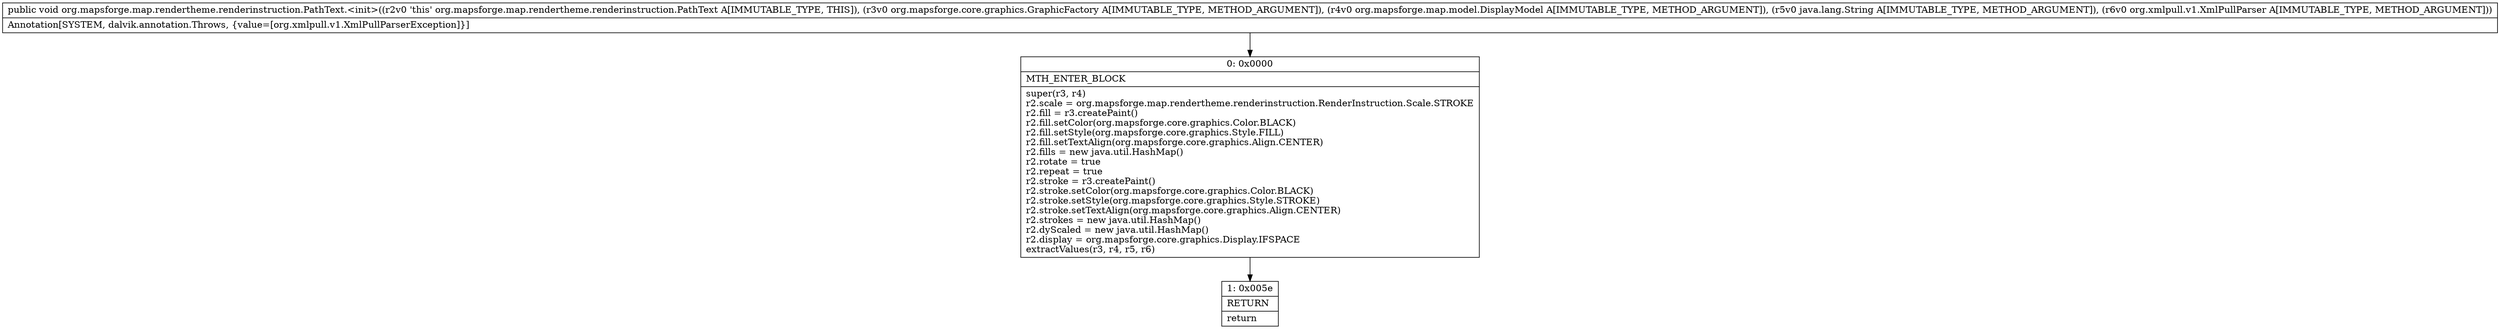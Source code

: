 digraph "CFG fororg.mapsforge.map.rendertheme.renderinstruction.PathText.\<init\>(Lorg\/mapsforge\/core\/graphics\/GraphicFactory;Lorg\/mapsforge\/map\/model\/DisplayModel;Ljava\/lang\/String;Lorg\/xmlpull\/v1\/XmlPullParser;)V" {
Node_0 [shape=record,label="{0\:\ 0x0000|MTH_ENTER_BLOCK\l|super(r3, r4)\lr2.scale = org.mapsforge.map.rendertheme.renderinstruction.RenderInstruction.Scale.STROKE\lr2.fill = r3.createPaint()\lr2.fill.setColor(org.mapsforge.core.graphics.Color.BLACK)\lr2.fill.setStyle(org.mapsforge.core.graphics.Style.FILL)\lr2.fill.setTextAlign(org.mapsforge.core.graphics.Align.CENTER)\lr2.fills = new java.util.HashMap()\lr2.rotate = true\lr2.repeat = true\lr2.stroke = r3.createPaint()\lr2.stroke.setColor(org.mapsforge.core.graphics.Color.BLACK)\lr2.stroke.setStyle(org.mapsforge.core.graphics.Style.STROKE)\lr2.stroke.setTextAlign(org.mapsforge.core.graphics.Align.CENTER)\lr2.strokes = new java.util.HashMap()\lr2.dyScaled = new java.util.HashMap()\lr2.display = org.mapsforge.core.graphics.Display.IFSPACE\lextractValues(r3, r4, r5, r6)\l}"];
Node_1 [shape=record,label="{1\:\ 0x005e|RETURN\l|return\l}"];
MethodNode[shape=record,label="{public void org.mapsforge.map.rendertheme.renderinstruction.PathText.\<init\>((r2v0 'this' org.mapsforge.map.rendertheme.renderinstruction.PathText A[IMMUTABLE_TYPE, THIS]), (r3v0 org.mapsforge.core.graphics.GraphicFactory A[IMMUTABLE_TYPE, METHOD_ARGUMENT]), (r4v0 org.mapsforge.map.model.DisplayModel A[IMMUTABLE_TYPE, METHOD_ARGUMENT]), (r5v0 java.lang.String A[IMMUTABLE_TYPE, METHOD_ARGUMENT]), (r6v0 org.xmlpull.v1.XmlPullParser A[IMMUTABLE_TYPE, METHOD_ARGUMENT]))  | Annotation[SYSTEM, dalvik.annotation.Throws, \{value=[org.xmlpull.v1.XmlPullParserException]\}]\l}"];
MethodNode -> Node_0;
Node_0 -> Node_1;
}


